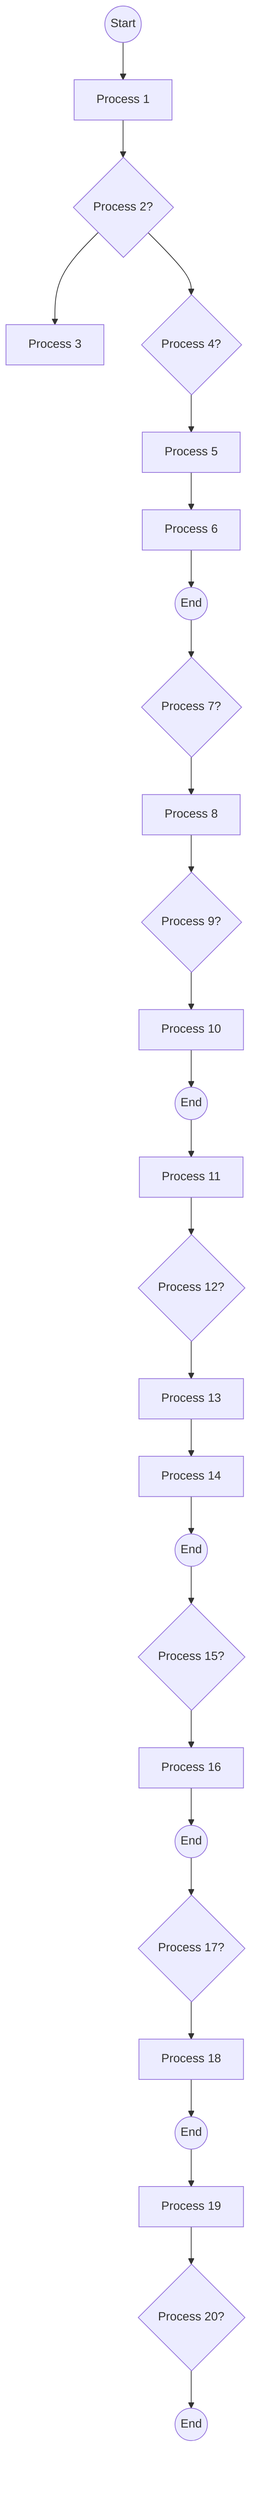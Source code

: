 flowchart TD
    Start((Start)) --> A[Process 1]
    A --> B{Process 2?}
    B --> C[Process 3]
    B --> D{Process 4?}
    D --> E[Process 5]
    E --> F[Process 6]
    F --> G((End))
    G --> H{Process 7?}
    H --> I[Process 8]
    I --> J{Process 9?}
    J --> K[Process 10]
    K --> L((End))
    L --> M[Process 11]
    M --> N{Process 12?}
    N --> O[Process 13]
    O --> P[Process 14]
    P --> Q((End))
    Q --> R{Process 15?}
    R --> S[Process 16]
    S --> T((End))
    T --> U{Process 17?}
    U --> V[Process 18]
    V --> W((End))
    W --> X[Process 19]
    X --> Y{Process 20?}
    Y --> Z((End))